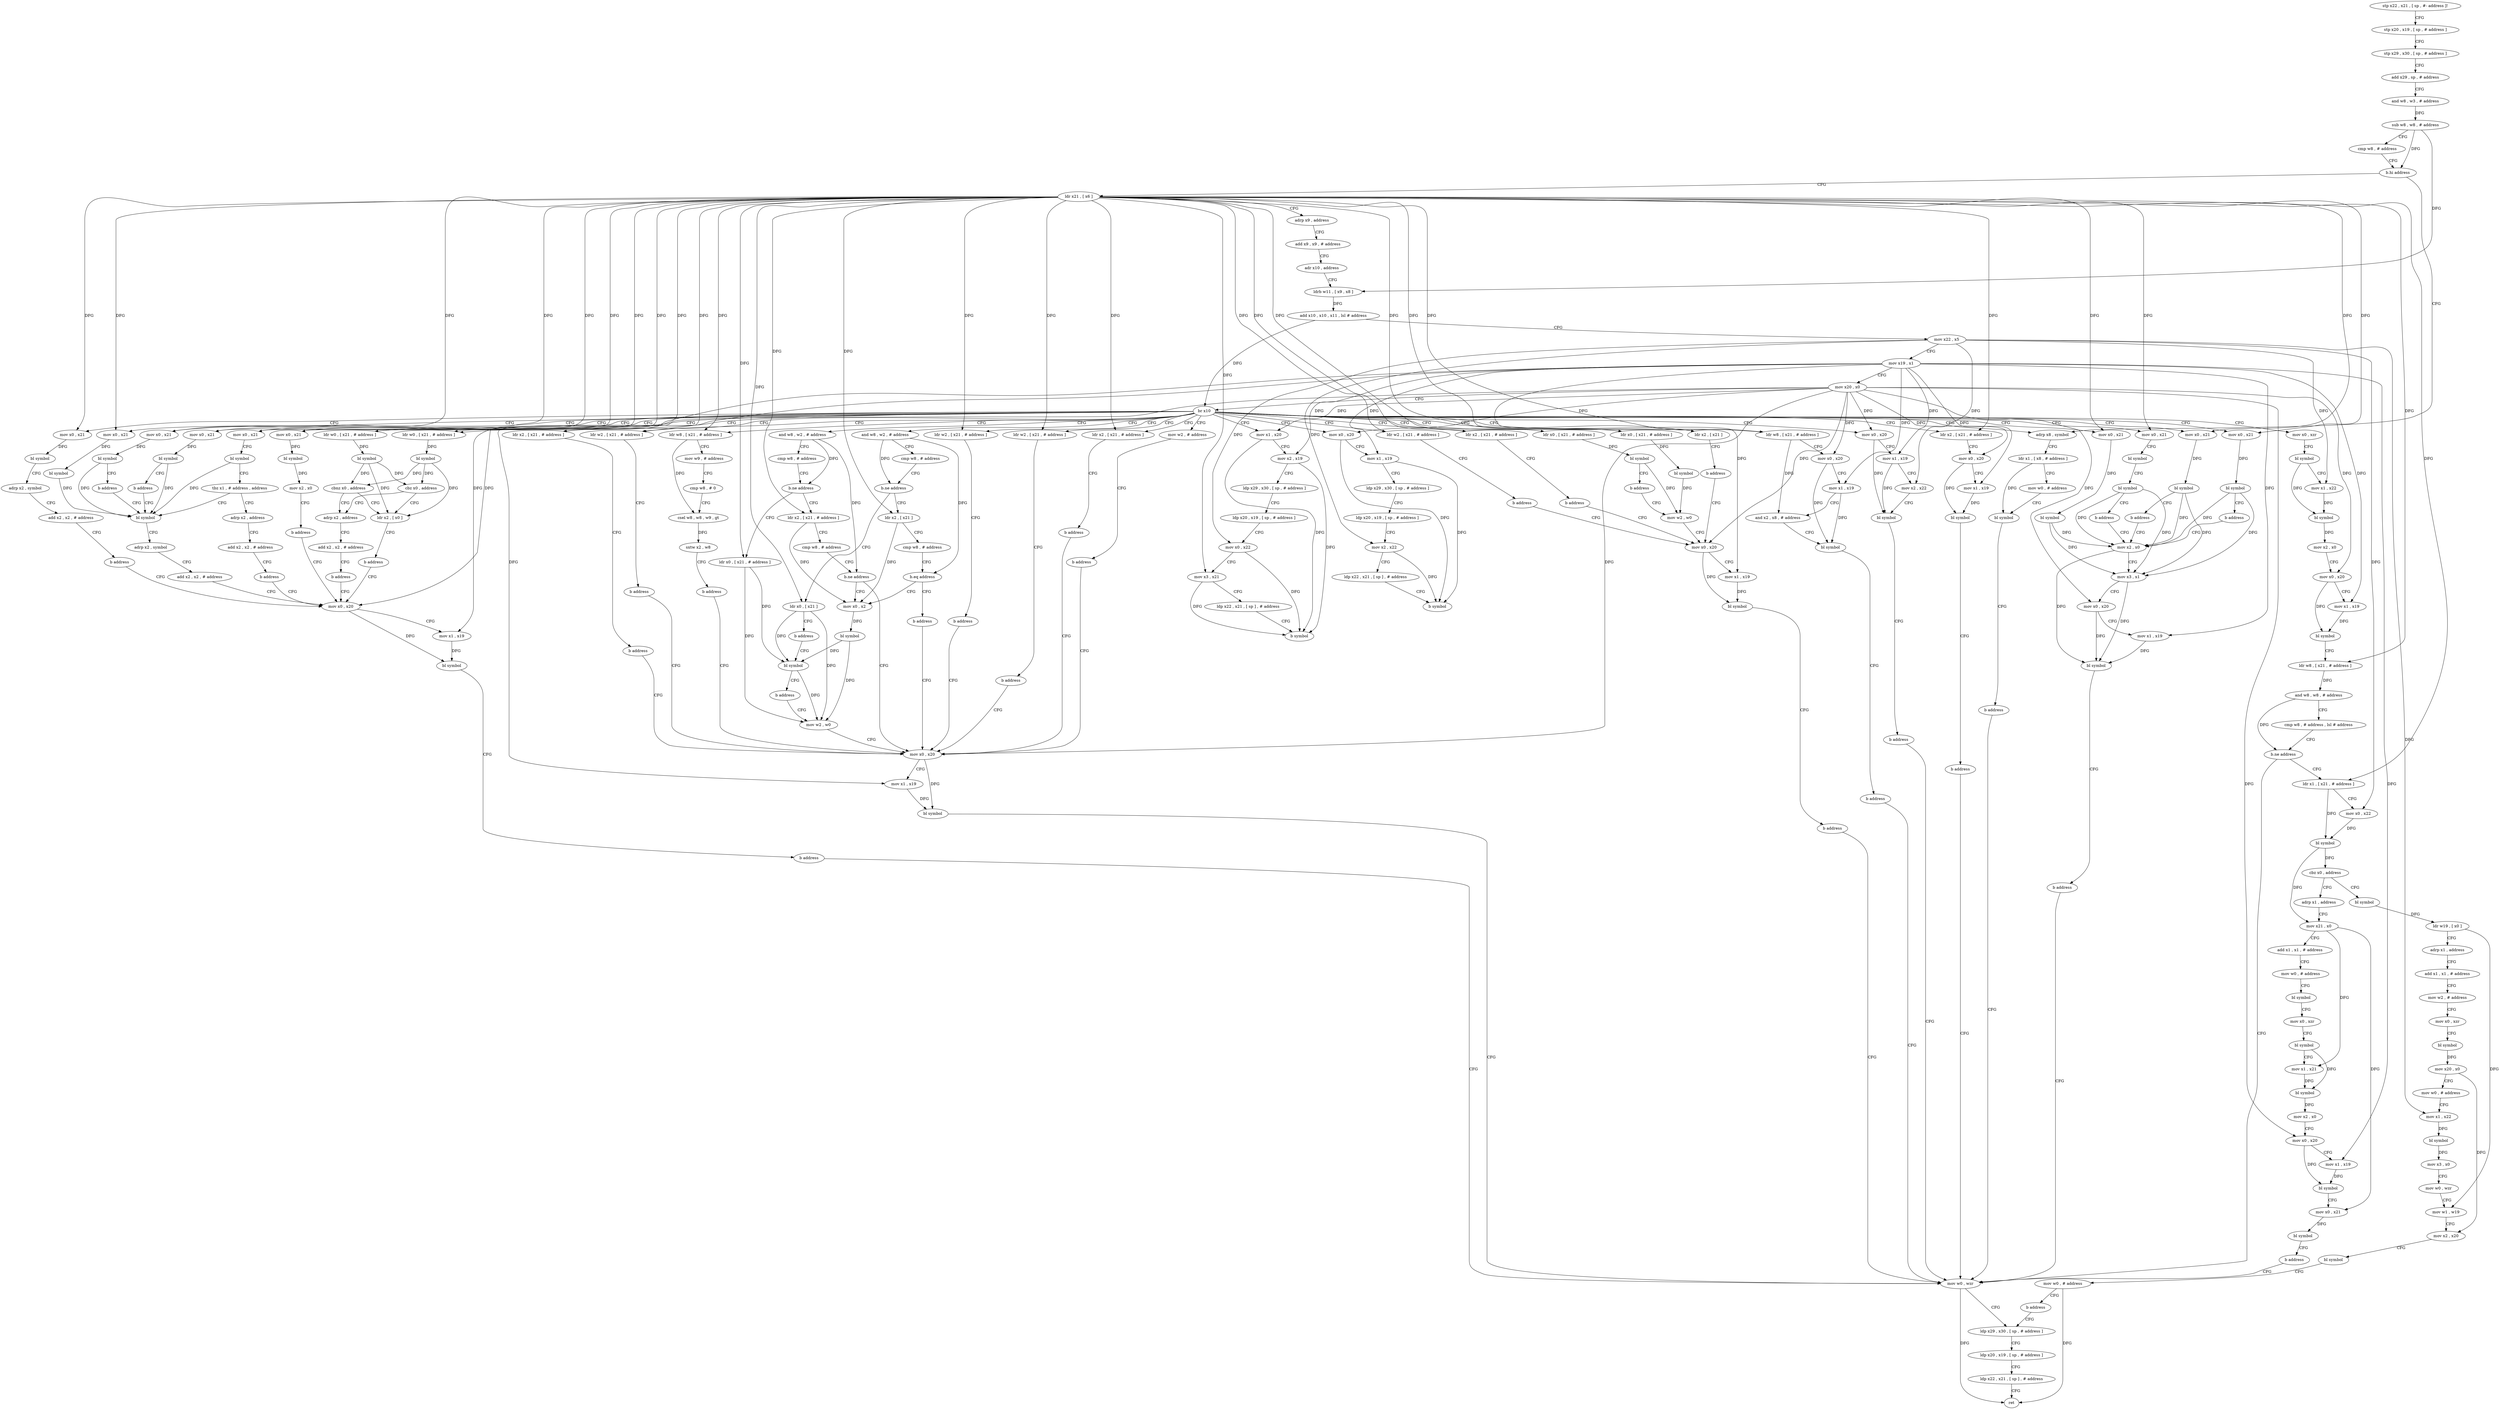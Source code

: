 digraph "func" {
"4207308" [label = "stp x22 , x21 , [ sp , #- address ]!" ]
"4207312" [label = "stp x20 , x19 , [ sp , # address ]" ]
"4207316" [label = "stp x29 , x30 , [ sp , # address ]" ]
"4207320" [label = "add x29 , sp , # address" ]
"4207324" [label = "and w8 , w3 , # address" ]
"4207328" [label = "sub w8 , w8 , # address" ]
"4207332" [label = "cmp w8 , # address" ]
"4207336" [label = "b.hi address" ]
"4207444" [label = "adrp x8 , symbol" ]
"4207340" [label = "ldr x21 , [ x6 ]" ]
"4207448" [label = "ldr x1 , [ x8 , # address ]" ]
"4207452" [label = "mov w0 , # address" ]
"4207456" [label = "bl symbol" ]
"4207460" [label = "b address" ]
"4208120" [label = "mov w0 , wzr" ]
"4207344" [label = "adrp x9 , address" ]
"4207348" [label = "add x9 , x9 , # address" ]
"4207352" [label = "adr x10 , address" ]
"4207356" [label = "ldrb w11 , [ x9 , x8 ]" ]
"4207360" [label = "add x10 , x10 , x11 , lsl # address" ]
"4207364" [label = "mov x22 , x5" ]
"4207368" [label = "mov x19 , x1" ]
"4207372" [label = "mov x20 , x0" ]
"4207376" [label = "br x10" ]
"4207380" [label = "mov x0 , x21" ]
"4207400" [label = "mov w2 , # address" ]
"4207408" [label = "mov x0 , x20" ]
"4207436" [label = "ldr x2 , [ x21 ]" ]
"4207464" [label = "mov x0 , x21" ]
"4207480" [label = "ldr w0 , [ x21 , # address ]" ]
"4207500" [label = "mov x0 , xzr" ]
"4207628" [label = "ldr x2 , [ x21 , # address ]" ]
"4207636" [label = "ldr x0 , [ x21 , # address ]" ]
"4207648" [label = "ldr w0 , [ x21 , # address ]" ]
"4207672" [label = "mov x0 , x21" ]
"4207688" [label = "mov x0 , x21" ]
"4207700" [label = "mov x0 , x21" ]
"4207712" [label = "mov x0 , x21" ]
"4207744" [label = "ldr w8 , [ x21 , # address ]" ]
"4207768" [label = "ldr x2 , [ x21 , # address ]" ]
"4207776" [label = "and w8 , w2 , # address" ]
"4207796" [label = "ldr w2 , [ x21 , # address ]" ]
"4207804" [label = "ldr w2 , [ x21 , # address ]" ]
"4207812" [label = "ldr w2 , [ x21 , # address ]" ]
"4207820" [label = "ldr x2 , [ x21 , # address ]" ]
"4207828" [label = "mov x1 , x20" ]
"4207860" [label = "mov x0 , x20" ]
"4207880" [label = "ldr w8 , [ x21 , # address ]" ]
"4207904" [label = "and w8 , w2 , # address" ]
"4207928" [label = "ldr x2 , [ x21 , # address ]" ]
"4207948" [label = "ldr x0 , [ x21 , # address ]" ]
"4207976" [label = "ldr w2 , [ x21 , # address ]" ]
"4207984" [label = "mov x0 , x21" ]
"4208008" [label = "mov x0 , x21" ]
"4208020" [label = "mov x0 , x21" ]
"4208032" [label = "mov x0 , x21" ]
"4208124" [label = "ldp x29 , x30 , [ sp , # address ]" ]
"4207384" [label = "bl symbol" ]
"4207388" [label = "adrp x2 , symbol" ]
"4207392" [label = "add x2 , x2 , # address" ]
"4207396" [label = "b address" ]
"4208052" [label = "mov x0 , x20" ]
"4207404" [label = "b address" ]
"4208108" [label = "mov x0 , x20" ]
"4207412" [label = "mov x1 , x19" ]
"4207416" [label = "ldp x29 , x30 , [ sp , # address ]" ]
"4207420" [label = "ldp x20 , x19 , [ sp , # address ]" ]
"4207424" [label = "mov x2 , x22" ]
"4207428" [label = "ldp x22 , x21 , [ sp ] , # address" ]
"4207432" [label = "b symbol" ]
"4207440" [label = "b address" ]
"4207960" [label = "mov x0 , x20" ]
"4207468" [label = "bl symbol" ]
"4207472" [label = "mov x2 , x0" ]
"4207476" [label = "b address" ]
"4207484" [label = "bl symbol" ]
"4207488" [label = "cbz x0 , address" ]
"4207660" [label = "adrp x2 , address" ]
"4207492" [label = "ldr x2 , [ x0 ]" ]
"4207504" [label = "bl symbol" ]
"4207508" [label = "mov x1 , x22" ]
"4207512" [label = "bl symbol" ]
"4207516" [label = "mov x2 , x0" ]
"4207520" [label = "mov x0 , x20" ]
"4207524" [label = "mov x1 , x19" ]
"4207528" [label = "bl symbol" ]
"4207532" [label = "ldr w8 , [ x21 , # address ]" ]
"4207536" [label = "and w8 , w8 , # address" ]
"4207540" [label = "cmp w8 , # address , lsl # address" ]
"4207544" [label = "b.ne address" ]
"4207548" [label = "ldr x1 , [ x21 , # address ]" ]
"4207632" [label = "b address" ]
"4207640" [label = "bl symbol" ]
"4207644" [label = "b address" ]
"4207956" [label = "mov w2 , w0" ]
"4207652" [label = "bl symbol" ]
"4207656" [label = "cbnz x0 , address" ]
"4207676" [label = "bl symbol" ]
"4207680" [label = "bl symbol" ]
"4207684" [label = "b address" ]
"4207720" [label = "mov x2 , x0" ]
"4207692" [label = "bl symbol" ]
"4207696" [label = "b address" ]
"4207704" [label = "bl symbol" ]
"4207708" [label = "b address" ]
"4207716" [label = "bl symbol" ]
"4207748" [label = "mov x0 , x20" ]
"4207752" [label = "mov x1 , x19" ]
"4207756" [label = "and x2 , x8 , # address" ]
"4207760" [label = "bl symbol" ]
"4207764" [label = "b address" ]
"4207772" [label = "b address" ]
"4207780" [label = "cmp w8 , # address" ]
"4207784" [label = "b.ne address" ]
"4208068" [label = "ldr x2 , [ x21 ]" ]
"4207788" [label = "ldr x0 , [ x21 ]" ]
"4207800" [label = "b address" ]
"4207808" [label = "b address" ]
"4207816" [label = "b address" ]
"4207824" [label = "b address" ]
"4207832" [label = "mov x2 , x19" ]
"4207836" [label = "ldp x29 , x30 , [ sp , # address ]" ]
"4207840" [label = "ldp x20 , x19 , [ sp , # address ]" ]
"4207844" [label = "mov x0 , x22" ]
"4207848" [label = "mov x3 , x21" ]
"4207852" [label = "ldp x22 , x21 , [ sp ] , # address" ]
"4207856" [label = "b symbol" ]
"4207864" [label = "mov x1 , x19" ]
"4207868" [label = "mov x2 , x22" ]
"4207872" [label = "bl symbol" ]
"4207876" [label = "b address" ]
"4207884" [label = "mov w9 , # address" ]
"4207888" [label = "cmp w8 , # 0" ]
"4207892" [label = "csel w8 , w8 , w9 , gt" ]
"4207896" [label = "sxtw x2 , w8" ]
"4207900" [label = "b address" ]
"4207908" [label = "cmp w8 , # address" ]
"4207912" [label = "b.ne address" ]
"4208084" [label = "ldr x2 , [ x21 , # address ]" ]
"4207916" [label = "ldr x0 , [ x21 , # address ]" ]
"4207932" [label = "mov x0 , x20" ]
"4207936" [label = "mov x1 , x19" ]
"4207940" [label = "bl symbol" ]
"4207944" [label = "b address" ]
"4207952" [label = "bl symbol" ]
"4207980" [label = "b address" ]
"4207988" [label = "bl symbol" ]
"4207992" [label = "tbz x1 , # address , address" ]
"4208040" [label = "bl symbol" ]
"4207996" [label = "adrp x2 , address" ]
"4208012" [label = "bl symbol" ]
"4208016" [label = "b address" ]
"4208024" [label = "bl symbol" ]
"4208028" [label = "b address" ]
"4208036" [label = "bl symbol" ]
"4208056" [label = "mov x1 , x19" ]
"4208060" [label = "bl symbol" ]
"4208064" [label = "b address" ]
"4208112" [label = "mov x1 , x19" ]
"4208116" [label = "bl symbol" ]
"4207964" [label = "mov x1 , x19" ]
"4207968" [label = "bl symbol" ]
"4207972" [label = "b address" ]
"4207664" [label = "add x2 , x2 , # address" ]
"4207668" [label = "b address" ]
"4207496" [label = "b address" ]
"4207552" [label = "mov x0 , x22" ]
"4207556" [label = "bl symbol" ]
"4207560" [label = "cbz x0 , address" ]
"4208140" [label = "bl symbol" ]
"4207564" [label = "adrp x1 , address" ]
"4207724" [label = "mov x3 , x1" ]
"4207728" [label = "mov x0 , x20" ]
"4207732" [label = "mov x1 , x19" ]
"4207736" [label = "bl symbol" ]
"4207740" [label = "b address" ]
"4208072" [label = "cmp w8 , # address" ]
"4208076" [label = "b.eq address" ]
"4208096" [label = "mov x0 , x2" ]
"4208080" [label = "b address" ]
"4207792" [label = "b address" ]
"4207920" [label = "bl symbol" ]
"4208088" [label = "cmp w8 , # address" ]
"4208092" [label = "b.ne address" ]
"4208044" [label = "adrp x2 , symbol" ]
"4208048" [label = "add x2 , x2 , # address" ]
"4208000" [label = "add x2 , x2 , # address" ]
"4208004" [label = "b address" ]
"4208144" [label = "ldr w19 , [ x0 ]" ]
"4208148" [label = "adrp x1 , address" ]
"4208152" [label = "add x1 , x1 , # address" ]
"4208156" [label = "mov w2 , # address" ]
"4208160" [label = "mov x0 , xzr" ]
"4208164" [label = "bl symbol" ]
"4208168" [label = "mov x20 , x0" ]
"4208172" [label = "mov w0 , # address" ]
"4208176" [label = "mov x1 , x22" ]
"4208180" [label = "bl symbol" ]
"4208184" [label = "mov x3 , x0" ]
"4208188" [label = "mov w0 , wzr" ]
"4208192" [label = "mov w1 , w19" ]
"4208196" [label = "mov x2 , x20" ]
"4208200" [label = "bl symbol" ]
"4208204" [label = "mov w0 , # address" ]
"4208208" [label = "b address" ]
"4207568" [label = "mov x21 , x0" ]
"4207572" [label = "add x1 , x1 , # address" ]
"4207576" [label = "mov w0 , # address" ]
"4207580" [label = "bl symbol" ]
"4207584" [label = "mov x0 , xzr" ]
"4207588" [label = "bl symbol" ]
"4207592" [label = "mov x1 , x21" ]
"4207596" [label = "bl symbol" ]
"4207600" [label = "mov x2 , x0" ]
"4207604" [label = "mov x0 , x20" ]
"4207608" [label = "mov x1 , x19" ]
"4207612" [label = "bl symbol" ]
"4207616" [label = "mov x0 , x21" ]
"4207620" [label = "bl symbol" ]
"4207624" [label = "b address" ]
"4208100" [label = "bl symbol" ]
"4208104" [label = "mov w2 , w0" ]
"4207924" [label = "b address" ]
"4208128" [label = "ldp x20 , x19 , [ sp , # address ]" ]
"4208132" [label = "ldp x22 , x21 , [ sp ] , # address" ]
"4208136" [label = "ret" ]
"4207308" -> "4207312" [ label = "CFG" ]
"4207312" -> "4207316" [ label = "CFG" ]
"4207316" -> "4207320" [ label = "CFG" ]
"4207320" -> "4207324" [ label = "CFG" ]
"4207324" -> "4207328" [ label = "DFG" ]
"4207328" -> "4207332" [ label = "CFG" ]
"4207328" -> "4207336" [ label = "DFG" ]
"4207328" -> "4207356" [ label = "DFG" ]
"4207332" -> "4207336" [ label = "CFG" ]
"4207336" -> "4207444" [ label = "CFG" ]
"4207336" -> "4207340" [ label = "CFG" ]
"4207444" -> "4207448" [ label = "CFG" ]
"4207340" -> "4207344" [ label = "CFG" ]
"4207340" -> "4207380" [ label = "DFG" ]
"4207340" -> "4207436" [ label = "DFG" ]
"4207340" -> "4207464" [ label = "DFG" ]
"4207340" -> "4207480" [ label = "DFG" ]
"4207340" -> "4207532" [ label = "DFG" ]
"4207340" -> "4207628" [ label = "DFG" ]
"4207340" -> "4207636" [ label = "DFG" ]
"4207340" -> "4207648" [ label = "DFG" ]
"4207340" -> "4207672" [ label = "DFG" ]
"4207340" -> "4207688" [ label = "DFG" ]
"4207340" -> "4207700" [ label = "DFG" ]
"4207340" -> "4207712" [ label = "DFG" ]
"4207340" -> "4207744" [ label = "DFG" ]
"4207340" -> "4207768" [ label = "DFG" ]
"4207340" -> "4207796" [ label = "DFG" ]
"4207340" -> "4207804" [ label = "DFG" ]
"4207340" -> "4207812" [ label = "DFG" ]
"4207340" -> "4207820" [ label = "DFG" ]
"4207340" -> "4207848" [ label = "DFG" ]
"4207340" -> "4207880" [ label = "DFG" ]
"4207340" -> "4207928" [ label = "DFG" ]
"4207340" -> "4207948" [ label = "DFG" ]
"4207340" -> "4207976" [ label = "DFG" ]
"4207340" -> "4207984" [ label = "DFG" ]
"4207340" -> "4208008" [ label = "DFG" ]
"4207340" -> "4208020" [ label = "DFG" ]
"4207340" -> "4208032" [ label = "DFG" ]
"4207340" -> "4207548" [ label = "DFG" ]
"4207340" -> "4208068" [ label = "DFG" ]
"4207340" -> "4207788" [ label = "DFG" ]
"4207340" -> "4208084" [ label = "DFG" ]
"4207340" -> "4207916" [ label = "DFG" ]
"4207448" -> "4207452" [ label = "CFG" ]
"4207448" -> "4207456" [ label = "DFG" ]
"4207452" -> "4207456" [ label = "CFG" ]
"4207456" -> "4207460" [ label = "CFG" ]
"4207460" -> "4208120" [ label = "CFG" ]
"4208120" -> "4208124" [ label = "CFG" ]
"4208120" -> "4208136" [ label = "DFG" ]
"4207344" -> "4207348" [ label = "CFG" ]
"4207348" -> "4207352" [ label = "CFG" ]
"4207352" -> "4207356" [ label = "CFG" ]
"4207356" -> "4207360" [ label = "DFG" ]
"4207360" -> "4207364" [ label = "CFG" ]
"4207360" -> "4207376" [ label = "DFG" ]
"4207364" -> "4207368" [ label = "CFG" ]
"4207364" -> "4207424" [ label = "DFG" ]
"4207364" -> "4207508" [ label = "DFG" ]
"4207364" -> "4207844" [ label = "DFG" ]
"4207364" -> "4207868" [ label = "DFG" ]
"4207364" -> "4207552" [ label = "DFG" ]
"4207364" -> "4208176" [ label = "DFG" ]
"4207368" -> "4207372" [ label = "CFG" ]
"4207368" -> "4207412" [ label = "DFG" ]
"4207368" -> "4207524" [ label = "DFG" ]
"4207368" -> "4207752" [ label = "DFG" ]
"4207368" -> "4207832" [ label = "DFG" ]
"4207368" -> "4207864" [ label = "DFG" ]
"4207368" -> "4207936" [ label = "DFG" ]
"4207368" -> "4208056" [ label = "DFG" ]
"4207368" -> "4208112" [ label = "DFG" ]
"4207368" -> "4207964" [ label = "DFG" ]
"4207368" -> "4207732" [ label = "DFG" ]
"4207368" -> "4207608" [ label = "DFG" ]
"4207372" -> "4207376" [ label = "CFG" ]
"4207372" -> "4207408" [ label = "DFG" ]
"4207372" -> "4207520" [ label = "DFG" ]
"4207372" -> "4207748" [ label = "DFG" ]
"4207372" -> "4207828" [ label = "DFG" ]
"4207372" -> "4207860" [ label = "DFG" ]
"4207372" -> "4207932" [ label = "DFG" ]
"4207372" -> "4208052" [ label = "DFG" ]
"4207372" -> "4208108" [ label = "DFG" ]
"4207372" -> "4207960" [ label = "DFG" ]
"4207372" -> "4207728" [ label = "DFG" ]
"4207372" -> "4207604" [ label = "DFG" ]
"4207376" -> "4207380" [ label = "CFG" ]
"4207376" -> "4207400" [ label = "CFG" ]
"4207376" -> "4207408" [ label = "CFG" ]
"4207376" -> "4207436" [ label = "CFG" ]
"4207376" -> "4207444" [ label = "CFG" ]
"4207376" -> "4207464" [ label = "CFG" ]
"4207376" -> "4207480" [ label = "CFG" ]
"4207376" -> "4207500" [ label = "CFG" ]
"4207376" -> "4207628" [ label = "CFG" ]
"4207376" -> "4207636" [ label = "CFG" ]
"4207376" -> "4207648" [ label = "CFG" ]
"4207376" -> "4207672" [ label = "CFG" ]
"4207376" -> "4207688" [ label = "CFG" ]
"4207376" -> "4207700" [ label = "CFG" ]
"4207376" -> "4207712" [ label = "CFG" ]
"4207376" -> "4207744" [ label = "CFG" ]
"4207376" -> "4207768" [ label = "CFG" ]
"4207376" -> "4207776" [ label = "CFG" ]
"4207376" -> "4207796" [ label = "CFG" ]
"4207376" -> "4207804" [ label = "CFG" ]
"4207376" -> "4207812" [ label = "CFG" ]
"4207376" -> "4207820" [ label = "CFG" ]
"4207376" -> "4207828" [ label = "CFG" ]
"4207376" -> "4207860" [ label = "CFG" ]
"4207376" -> "4207880" [ label = "CFG" ]
"4207376" -> "4207904" [ label = "CFG" ]
"4207376" -> "4207928" [ label = "CFG" ]
"4207376" -> "4207948" [ label = "CFG" ]
"4207376" -> "4207976" [ label = "CFG" ]
"4207376" -> "4207984" [ label = "CFG" ]
"4207376" -> "4208008" [ label = "CFG" ]
"4207376" -> "4208020" [ label = "CFG" ]
"4207376" -> "4208032" [ label = "CFG" ]
"4207380" -> "4207384" [ label = "DFG" ]
"4207400" -> "4207404" [ label = "CFG" ]
"4207408" -> "4207412" [ label = "CFG" ]
"4207408" -> "4207432" [ label = "DFG" ]
"4207436" -> "4207440" [ label = "CFG" ]
"4207464" -> "4207468" [ label = "DFG" ]
"4207480" -> "4207484" [ label = "DFG" ]
"4207500" -> "4207504" [ label = "CFG" ]
"4207628" -> "4207632" [ label = "CFG" ]
"4207636" -> "4207640" [ label = "DFG" ]
"4207648" -> "4207652" [ label = "DFG" ]
"4207672" -> "4207676" [ label = "CFG" ]
"4207688" -> "4207692" [ label = "DFG" ]
"4207700" -> "4207704" [ label = "DFG" ]
"4207712" -> "4207716" [ label = "DFG" ]
"4207744" -> "4207748" [ label = "CFG" ]
"4207744" -> "4207756" [ label = "DFG" ]
"4207768" -> "4207772" [ label = "CFG" ]
"4207776" -> "4207780" [ label = "CFG" ]
"4207776" -> "4207784" [ label = "DFG" ]
"4207776" -> "4208076" [ label = "DFG" ]
"4207796" -> "4207800" [ label = "CFG" ]
"4207804" -> "4207808" [ label = "CFG" ]
"4207812" -> "4207816" [ label = "CFG" ]
"4207820" -> "4207824" [ label = "CFG" ]
"4207828" -> "4207832" [ label = "CFG" ]
"4207828" -> "4207856" [ label = "DFG" ]
"4207860" -> "4207864" [ label = "CFG" ]
"4207860" -> "4207872" [ label = "DFG" ]
"4207880" -> "4207884" [ label = "CFG" ]
"4207880" -> "4207892" [ label = "DFG" ]
"4207904" -> "4207908" [ label = "CFG" ]
"4207904" -> "4207912" [ label = "DFG" ]
"4207904" -> "4208092" [ label = "DFG" ]
"4207928" -> "4207932" [ label = "CFG" ]
"4207948" -> "4207952" [ label = "DFG" ]
"4207976" -> "4207980" [ label = "CFG" ]
"4207984" -> "4207988" [ label = "CFG" ]
"4208008" -> "4208012" [ label = "DFG" ]
"4208020" -> "4208024" [ label = "DFG" ]
"4208032" -> "4208036" [ label = "DFG" ]
"4208124" -> "4208128" [ label = "CFG" ]
"4207384" -> "4207388" [ label = "CFG" ]
"4207388" -> "4207392" [ label = "CFG" ]
"4207392" -> "4207396" [ label = "CFG" ]
"4207396" -> "4208052" [ label = "CFG" ]
"4208052" -> "4208056" [ label = "CFG" ]
"4208052" -> "4208060" [ label = "DFG" ]
"4207404" -> "4208108" [ label = "CFG" ]
"4208108" -> "4208112" [ label = "CFG" ]
"4208108" -> "4208116" [ label = "DFG" ]
"4207412" -> "4207416" [ label = "CFG" ]
"4207412" -> "4207432" [ label = "DFG" ]
"4207416" -> "4207420" [ label = "CFG" ]
"4207420" -> "4207424" [ label = "CFG" ]
"4207424" -> "4207428" [ label = "CFG" ]
"4207424" -> "4207432" [ label = "DFG" ]
"4207428" -> "4207432" [ label = "CFG" ]
"4207440" -> "4207960" [ label = "CFG" ]
"4207960" -> "4207964" [ label = "CFG" ]
"4207960" -> "4207968" [ label = "DFG" ]
"4207468" -> "4207472" [ label = "DFG" ]
"4207472" -> "4207476" [ label = "CFG" ]
"4207476" -> "4208052" [ label = "CFG" ]
"4207484" -> "4207488" [ label = "DFG" ]
"4207484" -> "4207656" [ label = "DFG" ]
"4207484" -> "4207492" [ label = "DFG" ]
"4207488" -> "4207660" [ label = "CFG" ]
"4207488" -> "4207492" [ label = "CFG" ]
"4207660" -> "4207664" [ label = "CFG" ]
"4207492" -> "4207496" [ label = "CFG" ]
"4207504" -> "4207508" [ label = "CFG" ]
"4207504" -> "4207512" [ label = "DFG" ]
"4207508" -> "4207512" [ label = "DFG" ]
"4207512" -> "4207516" [ label = "DFG" ]
"4207516" -> "4207520" [ label = "CFG" ]
"4207520" -> "4207524" [ label = "CFG" ]
"4207520" -> "4207528" [ label = "DFG" ]
"4207524" -> "4207528" [ label = "DFG" ]
"4207528" -> "4207532" [ label = "CFG" ]
"4207532" -> "4207536" [ label = "DFG" ]
"4207536" -> "4207540" [ label = "CFG" ]
"4207536" -> "4207544" [ label = "DFG" ]
"4207540" -> "4207544" [ label = "CFG" ]
"4207544" -> "4208120" [ label = "CFG" ]
"4207544" -> "4207548" [ label = "CFG" ]
"4207548" -> "4207552" [ label = "CFG" ]
"4207548" -> "4207556" [ label = "DFG" ]
"4207632" -> "4207960" [ label = "CFG" ]
"4207640" -> "4207644" [ label = "CFG" ]
"4207640" -> "4207956" [ label = "DFG" ]
"4207644" -> "4207956" [ label = "CFG" ]
"4207956" -> "4207960" [ label = "CFG" ]
"4207652" -> "4207656" [ label = "DFG" ]
"4207652" -> "4207488" [ label = "DFG" ]
"4207652" -> "4207492" [ label = "DFG" ]
"4207656" -> "4207492" [ label = "CFG" ]
"4207656" -> "4207660" [ label = "CFG" ]
"4207676" -> "4207680" [ label = "CFG" ]
"4207680" -> "4207684" [ label = "CFG" ]
"4207680" -> "4207720" [ label = "DFG" ]
"4207680" -> "4207724" [ label = "DFG" ]
"4207684" -> "4207720" [ label = "CFG" ]
"4207720" -> "4207724" [ label = "CFG" ]
"4207720" -> "4207736" [ label = "DFG" ]
"4207692" -> "4207696" [ label = "CFG" ]
"4207692" -> "4207720" [ label = "DFG" ]
"4207692" -> "4207724" [ label = "DFG" ]
"4207696" -> "4207720" [ label = "CFG" ]
"4207704" -> "4207708" [ label = "CFG" ]
"4207704" -> "4207720" [ label = "DFG" ]
"4207704" -> "4207724" [ label = "DFG" ]
"4207708" -> "4207720" [ label = "CFG" ]
"4207716" -> "4207720" [ label = "DFG" ]
"4207716" -> "4207724" [ label = "DFG" ]
"4207748" -> "4207752" [ label = "CFG" ]
"4207748" -> "4207760" [ label = "DFG" ]
"4207752" -> "4207756" [ label = "CFG" ]
"4207752" -> "4207760" [ label = "DFG" ]
"4207756" -> "4207760" [ label = "CFG" ]
"4207760" -> "4207764" [ label = "CFG" ]
"4207764" -> "4208120" [ label = "CFG" ]
"4207772" -> "4208108" [ label = "CFG" ]
"4207780" -> "4207784" [ label = "CFG" ]
"4207784" -> "4208068" [ label = "CFG" ]
"4207784" -> "4207788" [ label = "CFG" ]
"4208068" -> "4208072" [ label = "CFG" ]
"4208068" -> "4208096" [ label = "DFG" ]
"4207788" -> "4207792" [ label = "CFG" ]
"4207788" -> "4207920" [ label = "DFG" ]
"4207788" -> "4208104" [ label = "DFG" ]
"4207800" -> "4207960" [ label = "CFG" ]
"4207808" -> "4208108" [ label = "CFG" ]
"4207816" -> "4208108" [ label = "CFG" ]
"4207824" -> "4208108" [ label = "CFG" ]
"4207832" -> "4207836" [ label = "CFG" ]
"4207832" -> "4207856" [ label = "DFG" ]
"4207836" -> "4207840" [ label = "CFG" ]
"4207840" -> "4207844" [ label = "CFG" ]
"4207844" -> "4207848" [ label = "CFG" ]
"4207844" -> "4207856" [ label = "DFG" ]
"4207848" -> "4207852" [ label = "CFG" ]
"4207848" -> "4207856" [ label = "DFG" ]
"4207852" -> "4207856" [ label = "CFG" ]
"4207864" -> "4207868" [ label = "CFG" ]
"4207864" -> "4207872" [ label = "DFG" ]
"4207868" -> "4207872" [ label = "CFG" ]
"4207872" -> "4207876" [ label = "CFG" ]
"4207876" -> "4208120" [ label = "CFG" ]
"4207884" -> "4207888" [ label = "CFG" ]
"4207888" -> "4207892" [ label = "CFG" ]
"4207892" -> "4207896" [ label = "DFG" ]
"4207896" -> "4207900" [ label = "CFG" ]
"4207900" -> "4208108" [ label = "CFG" ]
"4207908" -> "4207912" [ label = "CFG" ]
"4207912" -> "4208084" [ label = "CFG" ]
"4207912" -> "4207916" [ label = "CFG" ]
"4208084" -> "4208088" [ label = "CFG" ]
"4208084" -> "4208096" [ label = "DFG" ]
"4207916" -> "4207920" [ label = "DFG" ]
"4207916" -> "4208104" [ label = "DFG" ]
"4207932" -> "4207936" [ label = "CFG" ]
"4207932" -> "4207940" [ label = "DFG" ]
"4207936" -> "4207940" [ label = "DFG" ]
"4207940" -> "4207944" [ label = "CFG" ]
"4207944" -> "4208120" [ label = "CFG" ]
"4207952" -> "4207956" [ label = "DFG" ]
"4207980" -> "4208108" [ label = "CFG" ]
"4207988" -> "4207992" [ label = "CFG" ]
"4207988" -> "4208040" [ label = "DFG" ]
"4207992" -> "4208040" [ label = "CFG" ]
"4207992" -> "4207996" [ label = "CFG" ]
"4208040" -> "4208044" [ label = "CFG" ]
"4207996" -> "4208000" [ label = "CFG" ]
"4208012" -> "4208016" [ label = "CFG" ]
"4208012" -> "4208040" [ label = "DFG" ]
"4208016" -> "4208040" [ label = "CFG" ]
"4208024" -> "4208028" [ label = "CFG" ]
"4208024" -> "4208040" [ label = "DFG" ]
"4208028" -> "4208040" [ label = "CFG" ]
"4208036" -> "4208040" [ label = "DFG" ]
"4208056" -> "4208060" [ label = "DFG" ]
"4208060" -> "4208064" [ label = "CFG" ]
"4208064" -> "4208120" [ label = "CFG" ]
"4208112" -> "4208116" [ label = "DFG" ]
"4208116" -> "4208120" [ label = "CFG" ]
"4207964" -> "4207968" [ label = "DFG" ]
"4207968" -> "4207972" [ label = "CFG" ]
"4207972" -> "4208120" [ label = "CFG" ]
"4207664" -> "4207668" [ label = "CFG" ]
"4207668" -> "4208052" [ label = "CFG" ]
"4207496" -> "4208052" [ label = "CFG" ]
"4207552" -> "4207556" [ label = "DFG" ]
"4207556" -> "4207560" [ label = "DFG" ]
"4207556" -> "4207568" [ label = "DFG" ]
"4207560" -> "4208140" [ label = "CFG" ]
"4207560" -> "4207564" [ label = "CFG" ]
"4208140" -> "4208144" [ label = "DFG" ]
"4207564" -> "4207568" [ label = "CFG" ]
"4207724" -> "4207728" [ label = "CFG" ]
"4207724" -> "4207736" [ label = "DFG" ]
"4207728" -> "4207732" [ label = "CFG" ]
"4207728" -> "4207736" [ label = "DFG" ]
"4207732" -> "4207736" [ label = "DFG" ]
"4207736" -> "4207740" [ label = "CFG" ]
"4207740" -> "4208120" [ label = "CFG" ]
"4208072" -> "4208076" [ label = "CFG" ]
"4208076" -> "4208096" [ label = "CFG" ]
"4208076" -> "4208080" [ label = "CFG" ]
"4208096" -> "4208100" [ label = "DFG" ]
"4208080" -> "4208108" [ label = "CFG" ]
"4207792" -> "4207920" [ label = "CFG" ]
"4207920" -> "4207924" [ label = "CFG" ]
"4207920" -> "4208104" [ label = "DFG" ]
"4208088" -> "4208092" [ label = "CFG" ]
"4208092" -> "4208108" [ label = "CFG" ]
"4208092" -> "4208096" [ label = "CFG" ]
"4208044" -> "4208048" [ label = "CFG" ]
"4208048" -> "4208052" [ label = "CFG" ]
"4208000" -> "4208004" [ label = "CFG" ]
"4208004" -> "4208052" [ label = "CFG" ]
"4208144" -> "4208148" [ label = "CFG" ]
"4208144" -> "4208192" [ label = "DFG" ]
"4208148" -> "4208152" [ label = "CFG" ]
"4208152" -> "4208156" [ label = "CFG" ]
"4208156" -> "4208160" [ label = "CFG" ]
"4208160" -> "4208164" [ label = "CFG" ]
"4208164" -> "4208168" [ label = "DFG" ]
"4208168" -> "4208172" [ label = "CFG" ]
"4208168" -> "4208196" [ label = "DFG" ]
"4208172" -> "4208176" [ label = "CFG" ]
"4208176" -> "4208180" [ label = "DFG" ]
"4208180" -> "4208184" [ label = "DFG" ]
"4208184" -> "4208188" [ label = "CFG" ]
"4208188" -> "4208192" [ label = "CFG" ]
"4208192" -> "4208196" [ label = "CFG" ]
"4208196" -> "4208200" [ label = "CFG" ]
"4208200" -> "4208204" [ label = "CFG" ]
"4208204" -> "4208208" [ label = "CFG" ]
"4208204" -> "4208136" [ label = "DFG" ]
"4208208" -> "4208124" [ label = "CFG" ]
"4207568" -> "4207572" [ label = "CFG" ]
"4207568" -> "4207592" [ label = "DFG" ]
"4207568" -> "4207616" [ label = "DFG" ]
"4207572" -> "4207576" [ label = "CFG" ]
"4207576" -> "4207580" [ label = "CFG" ]
"4207580" -> "4207584" [ label = "CFG" ]
"4207584" -> "4207588" [ label = "CFG" ]
"4207588" -> "4207592" [ label = "CFG" ]
"4207588" -> "4207596" [ label = "DFG" ]
"4207592" -> "4207596" [ label = "DFG" ]
"4207596" -> "4207600" [ label = "DFG" ]
"4207600" -> "4207604" [ label = "CFG" ]
"4207604" -> "4207608" [ label = "CFG" ]
"4207604" -> "4207612" [ label = "DFG" ]
"4207608" -> "4207612" [ label = "DFG" ]
"4207612" -> "4207616" [ label = "CFG" ]
"4207616" -> "4207620" [ label = "DFG" ]
"4207620" -> "4207624" [ label = "CFG" ]
"4207624" -> "4208120" [ label = "CFG" ]
"4208100" -> "4208104" [ label = "DFG" ]
"4208100" -> "4207920" [ label = "DFG" ]
"4208104" -> "4208108" [ label = "CFG" ]
"4207924" -> "4208104" [ label = "CFG" ]
"4208128" -> "4208132" [ label = "CFG" ]
"4208132" -> "4208136" [ label = "CFG" ]
}
